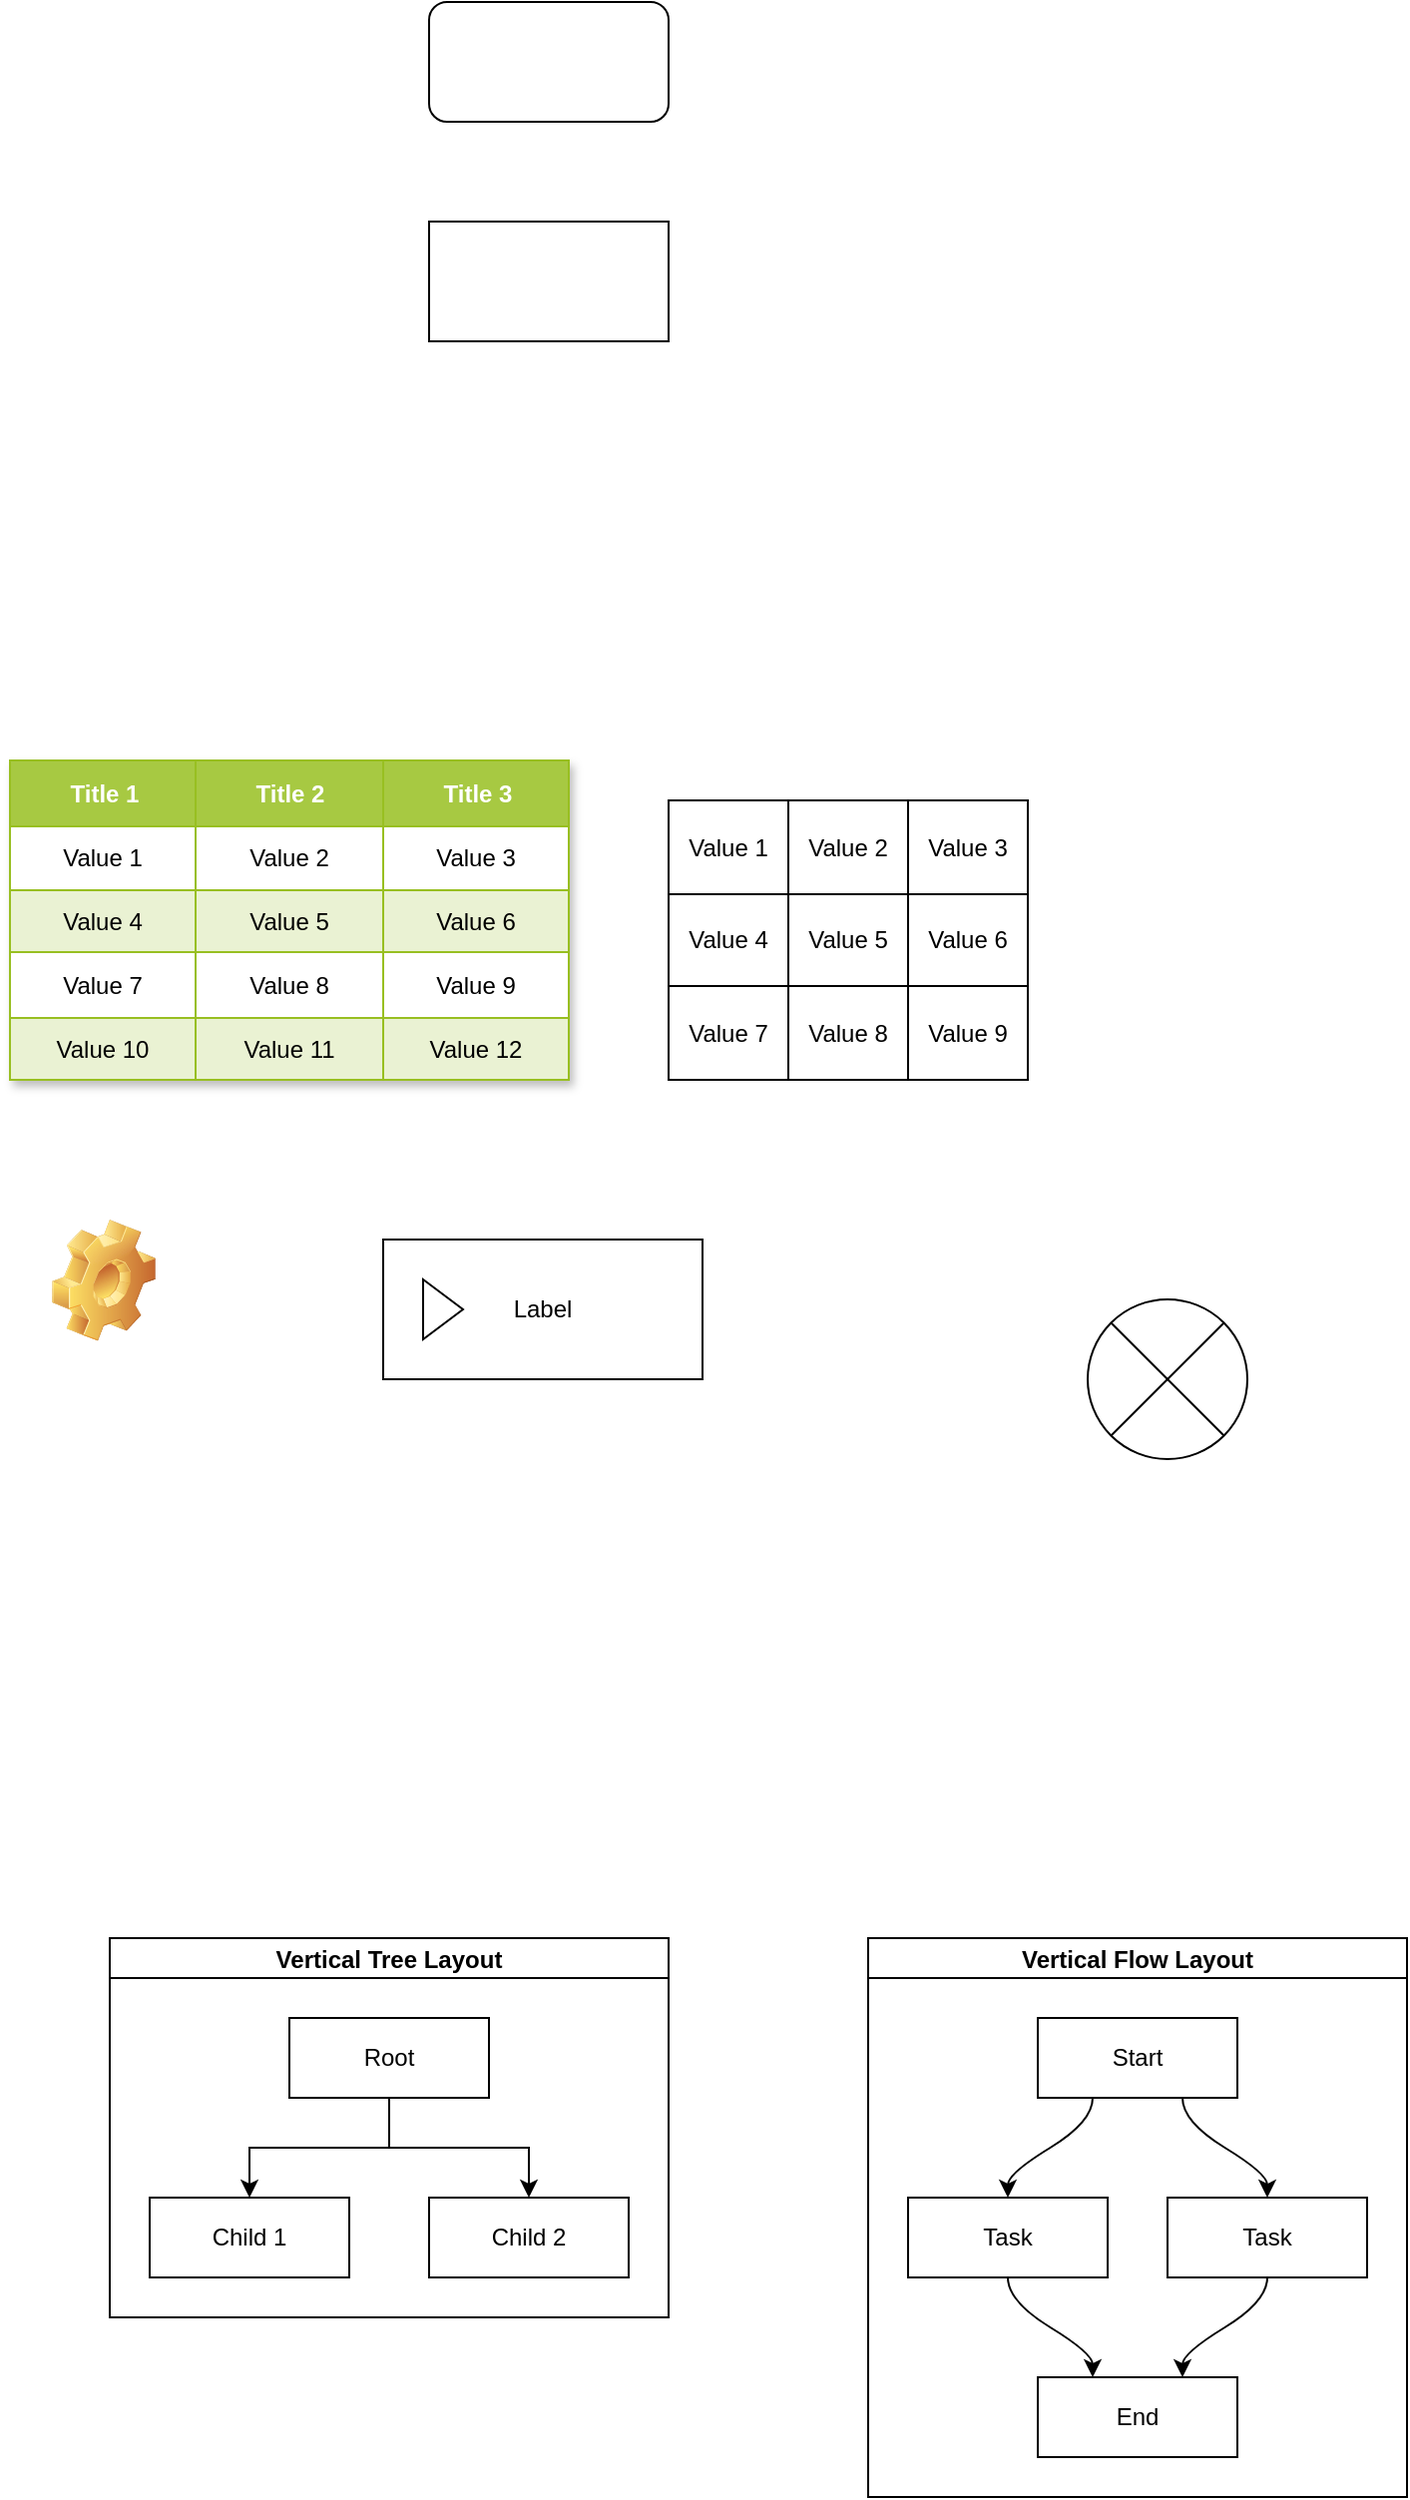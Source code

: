 <mxfile version="20.5.3" type="github">
  <diagram id="ONEzwFfRCkW8u3uYUryu" name="第 1 页">
    <mxGraphModel dx="1422" dy="804" grid="1" gridSize="10" guides="1" tooltips="1" connect="1" arrows="1" fold="1" page="1" pageScale="1" pageWidth="827" pageHeight="1169" math="0" shadow="0">
      <root>
        <mxCell id="0" />
        <mxCell id="1" parent="0" />
        <mxCell id="mAAbD1bWU5NnxZL-0QFJ-1" value="" style="rounded=1;whiteSpace=wrap;html=1;" vertex="1" parent="1">
          <mxGeometry x="400" y="150" width="120" height="60" as="geometry" />
        </mxCell>
        <mxCell id="mAAbD1bWU5NnxZL-0QFJ-2" value="" style="rounded=0;whiteSpace=wrap;html=1;" vertex="1" parent="1">
          <mxGeometry x="400" y="260" width="120" height="60" as="geometry" />
        </mxCell>
        <mxCell id="mAAbD1bWU5NnxZL-0QFJ-3" value="Assets" style="childLayout=tableLayout;recursiveResize=0;strokeColor=#98bf21;fillColor=#A7C942;shadow=1;" vertex="1" parent="1">
          <mxGeometry x="190" y="530" width="280" height="160" as="geometry" />
        </mxCell>
        <mxCell id="mAAbD1bWU5NnxZL-0QFJ-4" style="shape=tableRow;horizontal=0;startSize=0;swimlaneHead=0;swimlaneBody=0;top=0;left=0;bottom=0;right=0;dropTarget=0;collapsible=0;recursiveResize=0;expand=0;fontStyle=0;strokeColor=inherit;fillColor=#ffffff;" vertex="1" parent="mAAbD1bWU5NnxZL-0QFJ-3">
          <mxGeometry width="280" height="33" as="geometry" />
        </mxCell>
        <mxCell id="mAAbD1bWU5NnxZL-0QFJ-5" value="Title 1" style="connectable=0;recursiveResize=0;strokeColor=inherit;fillColor=#A7C942;align=center;fontStyle=1;fontColor=#FFFFFF;html=1;" vertex="1" parent="mAAbD1bWU5NnxZL-0QFJ-4">
          <mxGeometry width="93" height="33" as="geometry">
            <mxRectangle width="93" height="33" as="alternateBounds" />
          </mxGeometry>
        </mxCell>
        <mxCell id="mAAbD1bWU5NnxZL-0QFJ-6" value="Title 2" style="connectable=0;recursiveResize=0;strokeColor=inherit;fillColor=#A7C942;align=center;fontStyle=1;fontColor=#FFFFFF;html=1;" vertex="1" parent="mAAbD1bWU5NnxZL-0QFJ-4">
          <mxGeometry x="93" width="94" height="33" as="geometry">
            <mxRectangle width="94" height="33" as="alternateBounds" />
          </mxGeometry>
        </mxCell>
        <mxCell id="mAAbD1bWU5NnxZL-0QFJ-7" value="Title 3" style="connectable=0;recursiveResize=0;strokeColor=inherit;fillColor=#A7C942;align=center;fontStyle=1;fontColor=#FFFFFF;html=1;" vertex="1" parent="mAAbD1bWU5NnxZL-0QFJ-4">
          <mxGeometry x="187" width="93" height="33" as="geometry">
            <mxRectangle width="93" height="33" as="alternateBounds" />
          </mxGeometry>
        </mxCell>
        <mxCell id="mAAbD1bWU5NnxZL-0QFJ-8" value="" style="shape=tableRow;horizontal=0;startSize=0;swimlaneHead=0;swimlaneBody=0;top=0;left=0;bottom=0;right=0;dropTarget=0;collapsible=0;recursiveResize=0;expand=0;fontStyle=0;strokeColor=inherit;fillColor=#ffffff;" vertex="1" parent="mAAbD1bWU5NnxZL-0QFJ-3">
          <mxGeometry y="33" width="280" height="32" as="geometry" />
        </mxCell>
        <mxCell id="mAAbD1bWU5NnxZL-0QFJ-9" value="Value 1" style="connectable=0;recursiveResize=0;strokeColor=inherit;fillColor=inherit;align=center;whiteSpace=wrap;html=1;" vertex="1" parent="mAAbD1bWU5NnxZL-0QFJ-8">
          <mxGeometry width="93" height="32" as="geometry">
            <mxRectangle width="93" height="32" as="alternateBounds" />
          </mxGeometry>
        </mxCell>
        <mxCell id="mAAbD1bWU5NnxZL-0QFJ-10" value="Value 2" style="connectable=0;recursiveResize=0;strokeColor=inherit;fillColor=inherit;align=center;whiteSpace=wrap;html=1;" vertex="1" parent="mAAbD1bWU5NnxZL-0QFJ-8">
          <mxGeometry x="93" width="94" height="32" as="geometry">
            <mxRectangle width="94" height="32" as="alternateBounds" />
          </mxGeometry>
        </mxCell>
        <mxCell id="mAAbD1bWU5NnxZL-0QFJ-11" value="Value 3" style="connectable=0;recursiveResize=0;strokeColor=inherit;fillColor=inherit;align=center;whiteSpace=wrap;html=1;" vertex="1" parent="mAAbD1bWU5NnxZL-0QFJ-8">
          <mxGeometry x="187" width="93" height="32" as="geometry">
            <mxRectangle width="93" height="32" as="alternateBounds" />
          </mxGeometry>
        </mxCell>
        <mxCell id="mAAbD1bWU5NnxZL-0QFJ-12" value="" style="shape=tableRow;horizontal=0;startSize=0;swimlaneHead=0;swimlaneBody=0;top=0;left=0;bottom=0;right=0;dropTarget=0;collapsible=0;recursiveResize=0;expand=0;fontStyle=1;strokeColor=inherit;fillColor=#EAF2D3;" vertex="1" parent="mAAbD1bWU5NnxZL-0QFJ-3">
          <mxGeometry y="65" width="280" height="31" as="geometry" />
        </mxCell>
        <mxCell id="mAAbD1bWU5NnxZL-0QFJ-13" value="Value 4" style="connectable=0;recursiveResize=0;strokeColor=inherit;fillColor=inherit;whiteSpace=wrap;html=1;" vertex="1" parent="mAAbD1bWU5NnxZL-0QFJ-12">
          <mxGeometry width="93" height="31" as="geometry">
            <mxRectangle width="93" height="31" as="alternateBounds" />
          </mxGeometry>
        </mxCell>
        <mxCell id="mAAbD1bWU5NnxZL-0QFJ-14" value="Value 5" style="connectable=0;recursiveResize=0;strokeColor=inherit;fillColor=inherit;whiteSpace=wrap;html=1;" vertex="1" parent="mAAbD1bWU5NnxZL-0QFJ-12">
          <mxGeometry x="93" width="94" height="31" as="geometry">
            <mxRectangle width="94" height="31" as="alternateBounds" />
          </mxGeometry>
        </mxCell>
        <mxCell id="mAAbD1bWU5NnxZL-0QFJ-15" value="Value 6" style="connectable=0;recursiveResize=0;strokeColor=inherit;fillColor=inherit;whiteSpace=wrap;html=1;" vertex="1" parent="mAAbD1bWU5NnxZL-0QFJ-12">
          <mxGeometry x="187" width="93" height="31" as="geometry">
            <mxRectangle width="93" height="31" as="alternateBounds" />
          </mxGeometry>
        </mxCell>
        <mxCell id="mAAbD1bWU5NnxZL-0QFJ-16" value="" style="shape=tableRow;horizontal=0;startSize=0;swimlaneHead=0;swimlaneBody=0;top=0;left=0;bottom=0;right=0;dropTarget=0;collapsible=0;recursiveResize=0;expand=0;fontStyle=0;strokeColor=inherit;fillColor=#ffffff;" vertex="1" parent="mAAbD1bWU5NnxZL-0QFJ-3">
          <mxGeometry y="96" width="280" height="33" as="geometry" />
        </mxCell>
        <mxCell id="mAAbD1bWU5NnxZL-0QFJ-17" value="Value 7" style="connectable=0;recursiveResize=0;strokeColor=inherit;fillColor=inherit;fontStyle=0;align=center;whiteSpace=wrap;html=1;" vertex="1" parent="mAAbD1bWU5NnxZL-0QFJ-16">
          <mxGeometry width="93" height="33" as="geometry">
            <mxRectangle width="93" height="33" as="alternateBounds" />
          </mxGeometry>
        </mxCell>
        <mxCell id="mAAbD1bWU5NnxZL-0QFJ-18" value="Value 8" style="connectable=0;recursiveResize=0;strokeColor=inherit;fillColor=inherit;fontStyle=0;align=center;whiteSpace=wrap;html=1;" vertex="1" parent="mAAbD1bWU5NnxZL-0QFJ-16">
          <mxGeometry x="93" width="94" height="33" as="geometry">
            <mxRectangle width="94" height="33" as="alternateBounds" />
          </mxGeometry>
        </mxCell>
        <mxCell id="mAAbD1bWU5NnxZL-0QFJ-19" value="Value 9" style="connectable=0;recursiveResize=0;strokeColor=inherit;fillColor=inherit;fontStyle=0;align=center;whiteSpace=wrap;html=1;" vertex="1" parent="mAAbD1bWU5NnxZL-0QFJ-16">
          <mxGeometry x="187" width="93" height="33" as="geometry">
            <mxRectangle width="93" height="33" as="alternateBounds" />
          </mxGeometry>
        </mxCell>
        <mxCell id="mAAbD1bWU5NnxZL-0QFJ-20" value="" style="shape=tableRow;horizontal=0;startSize=0;swimlaneHead=0;swimlaneBody=0;top=0;left=0;bottom=0;right=0;dropTarget=0;collapsible=0;recursiveResize=0;expand=0;fontStyle=1;strokeColor=inherit;fillColor=#EAF2D3;" vertex="1" parent="mAAbD1bWU5NnxZL-0QFJ-3">
          <mxGeometry y="129" width="280" height="31" as="geometry" />
        </mxCell>
        <mxCell id="mAAbD1bWU5NnxZL-0QFJ-21" value="Value 10" style="connectable=0;recursiveResize=0;strokeColor=inherit;fillColor=inherit;whiteSpace=wrap;html=1;" vertex="1" parent="mAAbD1bWU5NnxZL-0QFJ-20">
          <mxGeometry width="93" height="31" as="geometry">
            <mxRectangle width="93" height="31" as="alternateBounds" />
          </mxGeometry>
        </mxCell>
        <mxCell id="mAAbD1bWU5NnxZL-0QFJ-22" value="Value 11" style="connectable=0;recursiveResize=0;strokeColor=inherit;fillColor=inherit;whiteSpace=wrap;html=1;" vertex="1" parent="mAAbD1bWU5NnxZL-0QFJ-20">
          <mxGeometry x="93" width="94" height="31" as="geometry">
            <mxRectangle width="94" height="31" as="alternateBounds" />
          </mxGeometry>
        </mxCell>
        <mxCell id="mAAbD1bWU5NnxZL-0QFJ-23" value="Value 12" style="connectable=0;recursiveResize=0;strokeColor=inherit;fillColor=inherit;whiteSpace=wrap;html=1;" vertex="1" parent="mAAbD1bWU5NnxZL-0QFJ-20">
          <mxGeometry x="187" width="93" height="31" as="geometry">
            <mxRectangle width="93" height="31" as="alternateBounds" />
          </mxGeometry>
        </mxCell>
        <mxCell id="mAAbD1bWU5NnxZL-0QFJ-24" value="" style="childLayout=tableLayout;recursiveResize=0;shadow=0;fillColor=none;" vertex="1" parent="1">
          <mxGeometry x="520" y="550" width="180" height="140" as="geometry" />
        </mxCell>
        <mxCell id="mAAbD1bWU5NnxZL-0QFJ-25" value="" style="shape=tableRow;horizontal=0;startSize=0;swimlaneHead=0;swimlaneBody=0;top=0;left=0;bottom=0;right=0;dropTarget=0;collapsible=0;recursiveResize=0;expand=0;fontStyle=0;fillColor=none;strokeColor=inherit;" vertex="1" parent="mAAbD1bWU5NnxZL-0QFJ-24">
          <mxGeometry width="180" height="47" as="geometry" />
        </mxCell>
        <mxCell id="mAAbD1bWU5NnxZL-0QFJ-26" value="Value 1" style="connectable=0;recursiveResize=0;strokeColor=inherit;fillColor=none;align=center;whiteSpace=wrap;html=1;" vertex="1" parent="mAAbD1bWU5NnxZL-0QFJ-25">
          <mxGeometry width="60" height="47" as="geometry">
            <mxRectangle width="60" height="47" as="alternateBounds" />
          </mxGeometry>
        </mxCell>
        <mxCell id="mAAbD1bWU5NnxZL-0QFJ-27" value="Value 2" style="connectable=0;recursiveResize=0;strokeColor=inherit;fillColor=none;align=center;whiteSpace=wrap;html=1;" vertex="1" parent="mAAbD1bWU5NnxZL-0QFJ-25">
          <mxGeometry x="60" width="60" height="47" as="geometry">
            <mxRectangle width="60" height="47" as="alternateBounds" />
          </mxGeometry>
        </mxCell>
        <mxCell id="mAAbD1bWU5NnxZL-0QFJ-28" value="Value 3" style="connectable=0;recursiveResize=0;strokeColor=inherit;fillColor=none;align=center;whiteSpace=wrap;html=1;" vertex="1" parent="mAAbD1bWU5NnxZL-0QFJ-25">
          <mxGeometry x="120" width="60" height="47" as="geometry">
            <mxRectangle width="60" height="47" as="alternateBounds" />
          </mxGeometry>
        </mxCell>
        <mxCell id="mAAbD1bWU5NnxZL-0QFJ-29" style="shape=tableRow;horizontal=0;startSize=0;swimlaneHead=0;swimlaneBody=0;top=0;left=0;bottom=0;right=0;dropTarget=0;collapsible=0;recursiveResize=0;expand=0;fontStyle=0;fillColor=none;strokeColor=inherit;" vertex="1" parent="mAAbD1bWU5NnxZL-0QFJ-24">
          <mxGeometry y="47" width="180" height="46" as="geometry" />
        </mxCell>
        <mxCell id="mAAbD1bWU5NnxZL-0QFJ-30" value="Value 4" style="connectable=0;recursiveResize=0;strokeColor=inherit;fillColor=none;align=center;whiteSpace=wrap;html=1;" vertex="1" parent="mAAbD1bWU5NnxZL-0QFJ-29">
          <mxGeometry width="60" height="46" as="geometry">
            <mxRectangle width="60" height="46" as="alternateBounds" />
          </mxGeometry>
        </mxCell>
        <mxCell id="mAAbD1bWU5NnxZL-0QFJ-31" value="Value 5" style="connectable=0;recursiveResize=0;strokeColor=inherit;fillColor=none;align=center;whiteSpace=wrap;html=1;" vertex="1" parent="mAAbD1bWU5NnxZL-0QFJ-29">
          <mxGeometry x="60" width="60" height="46" as="geometry">
            <mxRectangle width="60" height="46" as="alternateBounds" />
          </mxGeometry>
        </mxCell>
        <mxCell id="mAAbD1bWU5NnxZL-0QFJ-32" value="Value 6" style="connectable=0;recursiveResize=0;strokeColor=inherit;fillColor=none;align=center;whiteSpace=wrap;html=1;" vertex="1" parent="mAAbD1bWU5NnxZL-0QFJ-29">
          <mxGeometry x="120" width="60" height="46" as="geometry">
            <mxRectangle width="60" height="46" as="alternateBounds" />
          </mxGeometry>
        </mxCell>
        <mxCell id="mAAbD1bWU5NnxZL-0QFJ-33" style="shape=tableRow;horizontal=0;startSize=0;swimlaneHead=0;swimlaneBody=0;top=0;left=0;bottom=0;right=0;dropTarget=0;collapsible=0;recursiveResize=0;expand=0;fontStyle=0;fillColor=none;strokeColor=inherit;" vertex="1" parent="mAAbD1bWU5NnxZL-0QFJ-24">
          <mxGeometry y="93" width="180" height="47" as="geometry" />
        </mxCell>
        <mxCell id="mAAbD1bWU5NnxZL-0QFJ-34" value="Value 7" style="connectable=0;recursiveResize=0;strokeColor=inherit;fillColor=none;align=center;whiteSpace=wrap;html=1;" vertex="1" parent="mAAbD1bWU5NnxZL-0QFJ-33">
          <mxGeometry width="60" height="47" as="geometry">
            <mxRectangle width="60" height="47" as="alternateBounds" />
          </mxGeometry>
        </mxCell>
        <mxCell id="mAAbD1bWU5NnxZL-0QFJ-35" value="Value 8" style="connectable=0;recursiveResize=0;strokeColor=inherit;fillColor=none;align=center;whiteSpace=wrap;html=1;" vertex="1" parent="mAAbD1bWU5NnxZL-0QFJ-33">
          <mxGeometry x="60" width="60" height="47" as="geometry">
            <mxRectangle width="60" height="47" as="alternateBounds" />
          </mxGeometry>
        </mxCell>
        <mxCell id="mAAbD1bWU5NnxZL-0QFJ-36" value="Value 9" style="connectable=0;recursiveResize=0;strokeColor=inherit;fillColor=none;align=center;whiteSpace=wrap;html=1;" vertex="1" parent="mAAbD1bWU5NnxZL-0QFJ-33">
          <mxGeometry x="120" width="60" height="47" as="geometry">
            <mxRectangle width="60" height="47" as="alternateBounds" />
          </mxGeometry>
        </mxCell>
        <mxCell id="mAAbD1bWU5NnxZL-0QFJ-37" value="" style="shape=image;html=1;verticalLabelPosition=bottom;verticalAlign=top;imageAspect=1;aspect=fixed;image=img/clipart/Gear_128x128.png" vertex="1" parent="1">
          <mxGeometry x="211" y="760" width="52" height="61" as="geometry" />
        </mxCell>
        <mxCell id="mAAbD1bWU5NnxZL-0QFJ-38" value="Label" style="html=1;whiteSpace=wrap;container=1;recursiveResize=0;collapsible=0;" vertex="1" parent="1">
          <mxGeometry x="377" y="770" width="160" height="70" as="geometry" />
        </mxCell>
        <mxCell id="mAAbD1bWU5NnxZL-0QFJ-39" value="" style="triangle;html=1;whiteSpace=wrap;" vertex="1" parent="mAAbD1bWU5NnxZL-0QFJ-38">
          <mxGeometry x="20" y="20" width="20" height="30" as="geometry" />
        </mxCell>
        <mxCell id="mAAbD1bWU5NnxZL-0QFJ-40" value="Vertical Tree Layout" style="swimlane;startSize=20;horizontal=1;childLayout=treeLayout;horizontalTree=0;resizable=0;containerType=tree;" vertex="1" parent="1">
          <mxGeometry x="240" y="1120" width="280" height="190" as="geometry" />
        </mxCell>
        <mxCell id="mAAbD1bWU5NnxZL-0QFJ-41" value="Root" style="whiteSpace=wrap;html=1;" vertex="1" parent="mAAbD1bWU5NnxZL-0QFJ-40">
          <mxGeometry x="90" y="40" width="100" height="40" as="geometry" />
        </mxCell>
        <mxCell id="mAAbD1bWU5NnxZL-0QFJ-42" value="Child 1" style="whiteSpace=wrap;html=1;" vertex="1" parent="mAAbD1bWU5NnxZL-0QFJ-40">
          <mxGeometry x="20" y="130" width="100" height="40" as="geometry" />
        </mxCell>
        <mxCell id="mAAbD1bWU5NnxZL-0QFJ-43" value="" style="edgeStyle=elbowEdgeStyle;elbow=vertical;html=1;rounded=0;" edge="1" parent="mAAbD1bWU5NnxZL-0QFJ-40" source="mAAbD1bWU5NnxZL-0QFJ-41" target="mAAbD1bWU5NnxZL-0QFJ-42">
          <mxGeometry relative="1" as="geometry" />
        </mxCell>
        <mxCell id="mAAbD1bWU5NnxZL-0QFJ-44" value="Child 2" style="whiteSpace=wrap;html=1;" vertex="1" parent="mAAbD1bWU5NnxZL-0QFJ-40">
          <mxGeometry x="160" y="130" width="100" height="40" as="geometry" />
        </mxCell>
        <mxCell id="mAAbD1bWU5NnxZL-0QFJ-45" value="" style="edgeStyle=elbowEdgeStyle;elbow=vertical;html=1;rounded=0;" edge="1" parent="mAAbD1bWU5NnxZL-0QFJ-40" source="mAAbD1bWU5NnxZL-0QFJ-41" target="mAAbD1bWU5NnxZL-0QFJ-44">
          <mxGeometry relative="1" as="geometry" />
        </mxCell>
        <mxCell id="mAAbD1bWU5NnxZL-0QFJ-46" value="Vertical Flow Layout" style="swimlane;startSize=20;horizontal=1;childLayout=flowLayout;flowOrientation=north;resizable=0;interRankCellSpacing=50;containerType=tree;" vertex="1" parent="1">
          <mxGeometry x="620" y="1120" width="270" height="280" as="geometry" />
        </mxCell>
        <mxCell id="mAAbD1bWU5NnxZL-0QFJ-47" value="Start" style="whiteSpace=wrap;html=1;" vertex="1" parent="mAAbD1bWU5NnxZL-0QFJ-46">
          <mxGeometry x="85" y="40" width="100" height="40" as="geometry" />
        </mxCell>
        <mxCell id="mAAbD1bWU5NnxZL-0QFJ-48" value="Task" style="whiteSpace=wrap;html=1;" vertex="1" parent="mAAbD1bWU5NnxZL-0QFJ-46">
          <mxGeometry x="20" y="130" width="100" height="40" as="geometry" />
        </mxCell>
        <mxCell id="mAAbD1bWU5NnxZL-0QFJ-49" value="" style="html=1;curved=1;rounded=0;noEdgeStyle=1;orthogonal=1;" edge="1" parent="mAAbD1bWU5NnxZL-0QFJ-46" source="mAAbD1bWU5NnxZL-0QFJ-47" target="mAAbD1bWU5NnxZL-0QFJ-48">
          <mxGeometry relative="1" as="geometry">
            <Array as="points">
              <mxPoint x="112.5" y="92" />
              <mxPoint x="70" y="118" />
            </Array>
          </mxGeometry>
        </mxCell>
        <mxCell id="mAAbD1bWU5NnxZL-0QFJ-50" value="Task" style="whiteSpace=wrap;html=1;" vertex="1" parent="mAAbD1bWU5NnxZL-0QFJ-46">
          <mxGeometry x="150" y="130" width="100" height="40" as="geometry" />
        </mxCell>
        <mxCell id="mAAbD1bWU5NnxZL-0QFJ-51" value="" style="html=1;curved=1;rounded=0;noEdgeStyle=1;orthogonal=1;" edge="1" parent="mAAbD1bWU5NnxZL-0QFJ-46" source="mAAbD1bWU5NnxZL-0QFJ-47" target="mAAbD1bWU5NnxZL-0QFJ-50">
          <mxGeometry relative="1" as="geometry">
            <Array as="points">
              <mxPoint x="157.5" y="92" />
              <mxPoint x="200" y="118" />
            </Array>
          </mxGeometry>
        </mxCell>
        <mxCell id="mAAbD1bWU5NnxZL-0QFJ-52" value="End" style="whiteSpace=wrap;html=1;" vertex="1" parent="mAAbD1bWU5NnxZL-0QFJ-46">
          <mxGeometry x="85" y="220" width="100" height="40" as="geometry" />
        </mxCell>
        <mxCell id="mAAbD1bWU5NnxZL-0QFJ-53" value="" style="html=1;curved=1;rounded=0;noEdgeStyle=1;orthogonal=1;" edge="1" parent="mAAbD1bWU5NnxZL-0QFJ-46" source="mAAbD1bWU5NnxZL-0QFJ-48" target="mAAbD1bWU5NnxZL-0QFJ-52">
          <mxGeometry relative="1" as="geometry">
            <Array as="points">
              <mxPoint x="70" y="182" />
              <mxPoint x="112.5" y="208" />
            </Array>
          </mxGeometry>
        </mxCell>
        <mxCell id="mAAbD1bWU5NnxZL-0QFJ-54" value="" style="html=1;curved=1;rounded=0;noEdgeStyle=1;orthogonal=1;" edge="1" parent="mAAbD1bWU5NnxZL-0QFJ-46" source="mAAbD1bWU5NnxZL-0QFJ-50" target="mAAbD1bWU5NnxZL-0QFJ-52">
          <mxGeometry relative="1" as="geometry">
            <Array as="points">
              <mxPoint x="200" y="182" />
              <mxPoint x="157.5" y="208" />
            </Array>
          </mxGeometry>
        </mxCell>
        <mxCell id="mAAbD1bWU5NnxZL-0QFJ-55" value="" style="shape=sumEllipse;perimeter=ellipsePerimeter;whiteSpace=wrap;html=1;backgroundOutline=1;" vertex="1" parent="1">
          <mxGeometry x="730" y="800" width="80" height="80" as="geometry" />
        </mxCell>
      </root>
    </mxGraphModel>
  </diagram>
</mxfile>
